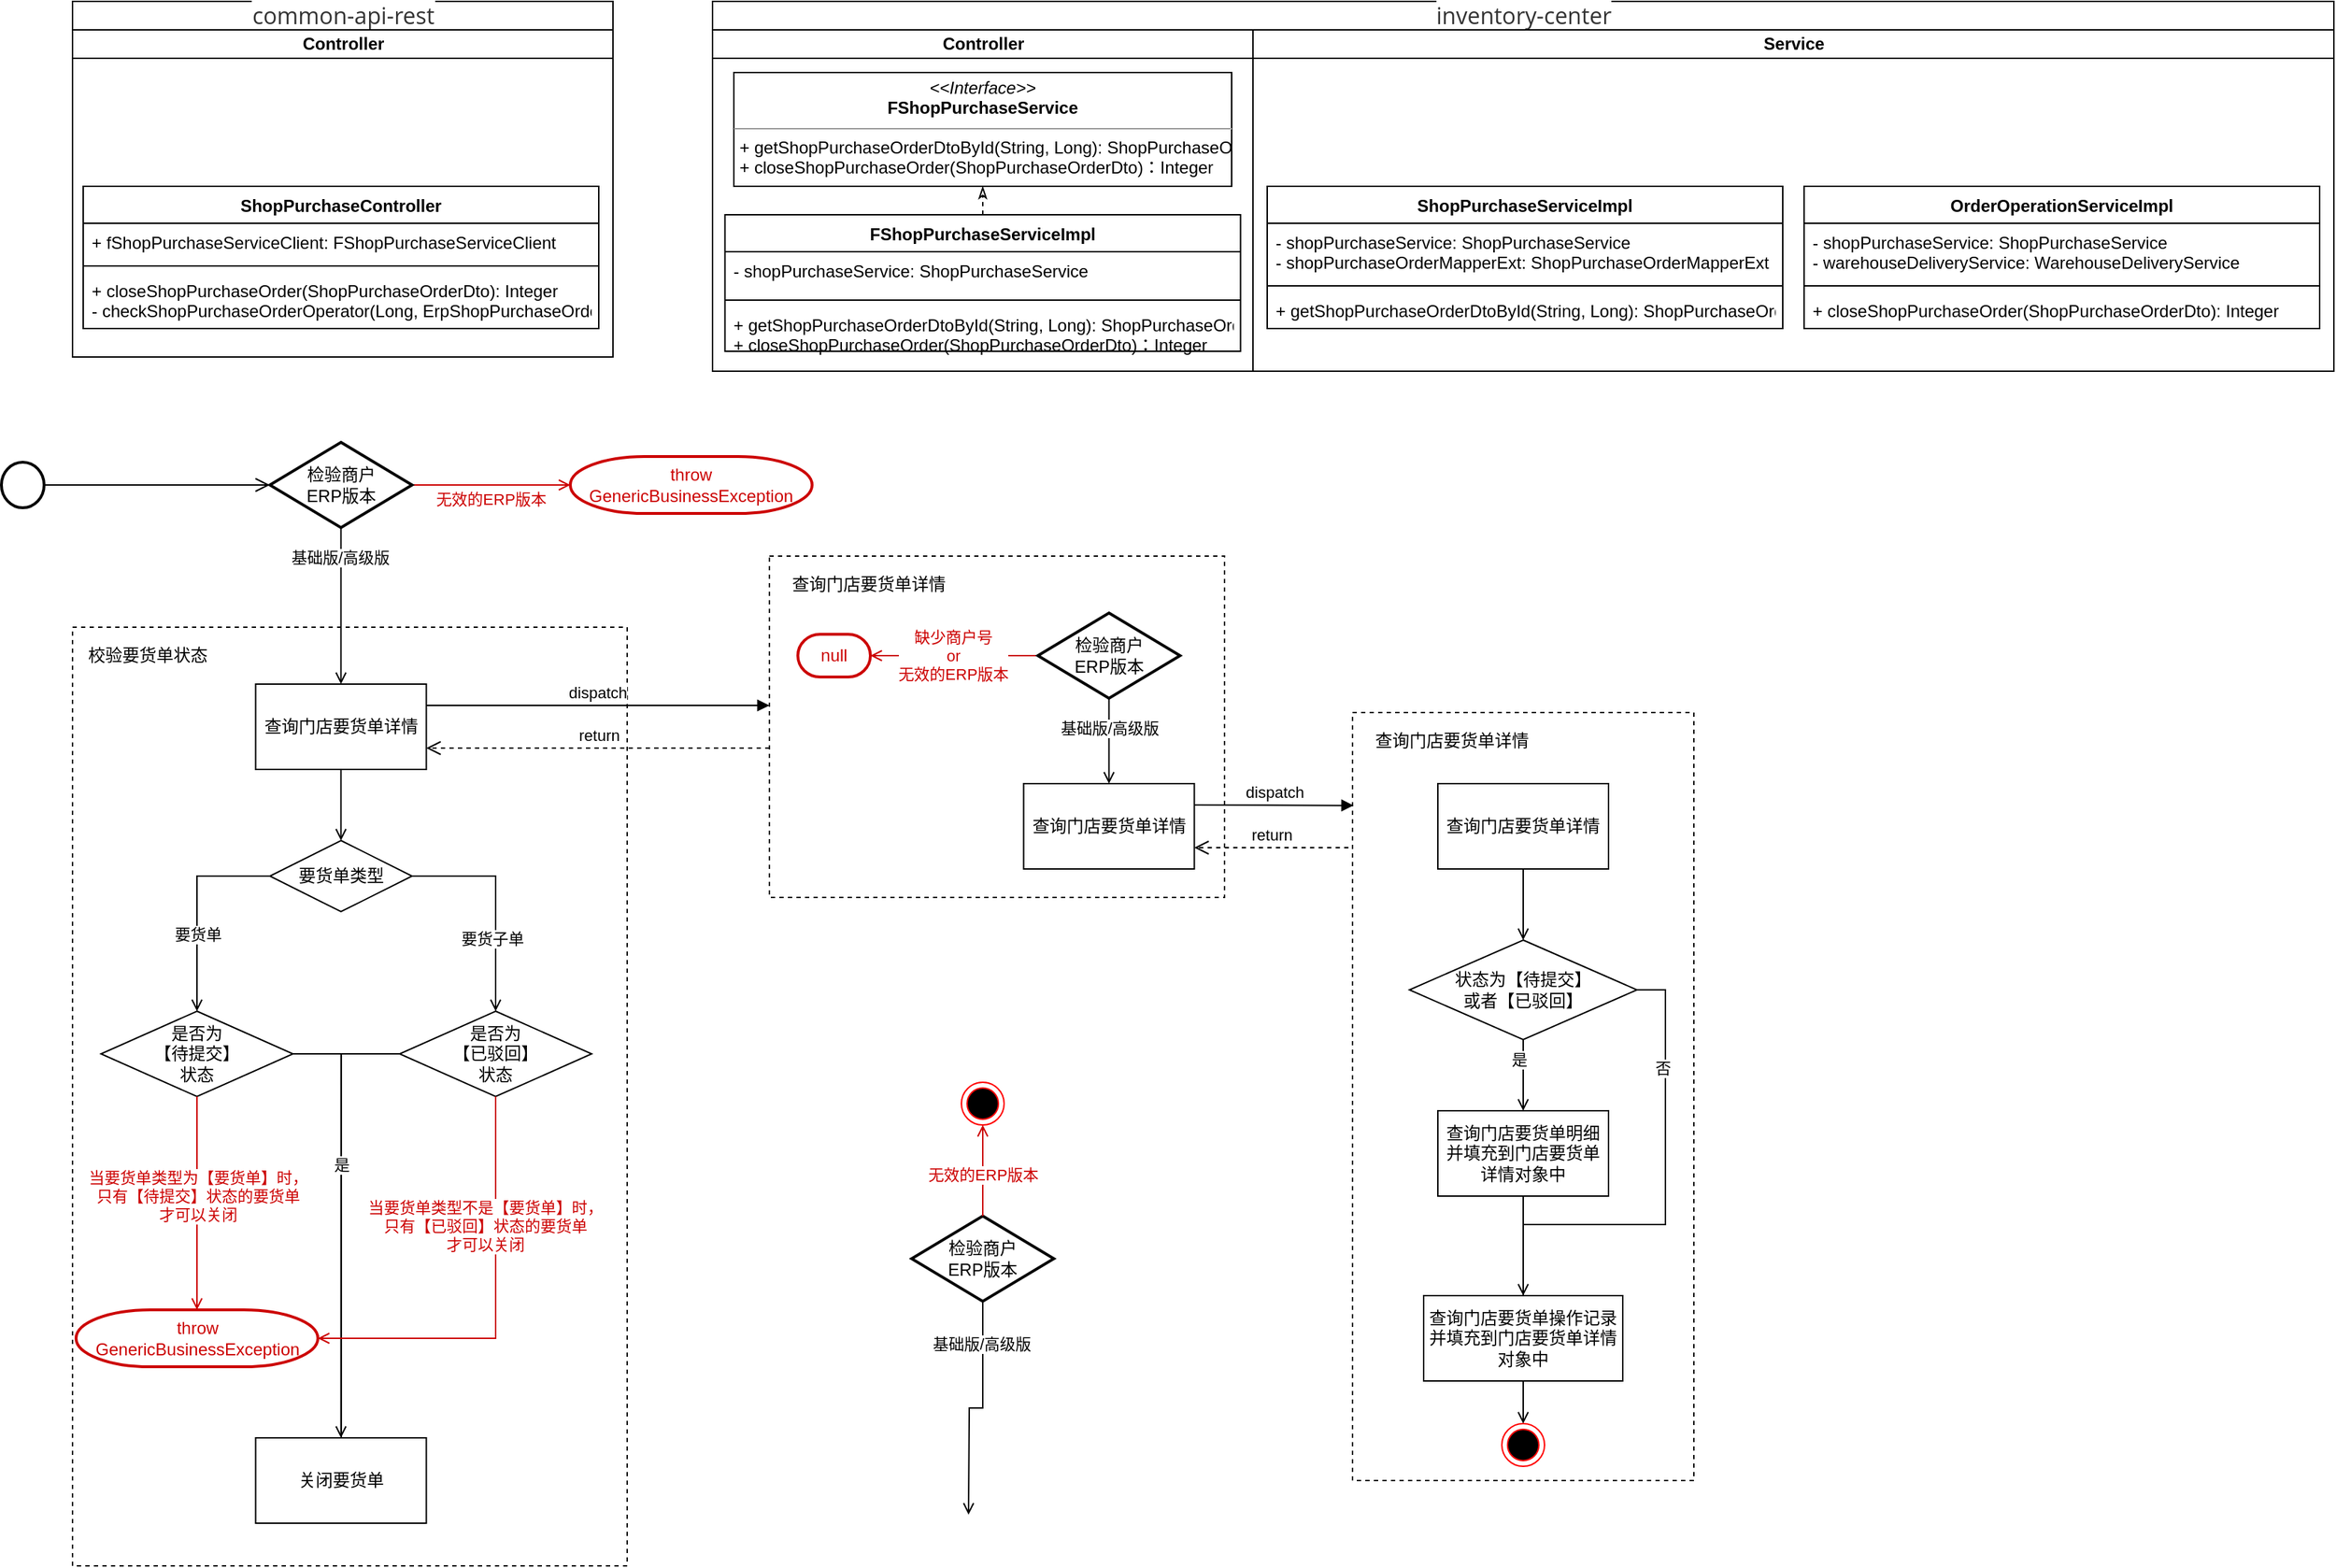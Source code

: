 <mxfile version="14.5.8" type="github">
  <diagram id="kgpKYQtTHZ0yAKxKKP6v" name="关闭要货单">
    <mxGraphModel dx="1422" dy="794" grid="1" gridSize="10" guides="1" tooltips="1" connect="1" arrows="1" fold="1" page="1" pageScale="1" pageWidth="850" pageHeight="1100" math="0" shadow="0">
      <root>
        <mxCell id="0" />
        <mxCell id="1" parent="0" />
        <mxCell id="xdQ87shJHs2RGg50tQHQ-101" value="" style="rounded=0;whiteSpace=wrap;html=1;dashed=1;fillColor=none;" vertex="1" parent="1">
          <mxGeometry x="590" y="860" width="320" height="240" as="geometry" />
        </mxCell>
        <mxCell id="xdQ87shJHs2RGg50tQHQ-79" value="" style="rounded=0;whiteSpace=wrap;html=1;dashed=1;fillColor=none;" vertex="1" parent="1">
          <mxGeometry x="1000" y="970" width="240" height="540" as="geometry" />
        </mxCell>
        <mxCell id="_y9LpxyYnaiCuJYHgKzP-1" value="&lt;span style=&quot;color: rgb(51 , 51 , 51) ; font-family: &amp;#34;open sans&amp;#34; , &amp;#34;clear sans&amp;#34; , &amp;#34;helvetica neue&amp;#34; , &amp;#34;helvetica&amp;#34; , &amp;#34;arial&amp;#34; , sans-serif ; font-size: 16px ; font-weight: 400 ; background-color: rgb(255 , 255 , 255)&quot;&gt;common-api-rest&lt;/span&gt;" style="swimlane;html=1;childLayout=stackLayout;resizeParent=1;resizeParentMax=0;startSize=20;" parent="1" vertex="1">
          <mxGeometry x="100" y="470" width="380" height="250" as="geometry" />
        </mxCell>
        <mxCell id="_y9LpxyYnaiCuJYHgKzP-2" value="Controller" style="swimlane;html=1;startSize=20;" parent="_y9LpxyYnaiCuJYHgKzP-1" vertex="1">
          <mxGeometry y="20" width="380" height="230" as="geometry" />
        </mxCell>
        <mxCell id="_y9LpxyYnaiCuJYHgKzP-5" value="ShopPurchaseController" style="swimlane;fontStyle=1;align=center;verticalAlign=top;childLayout=stackLayout;horizontal=1;startSize=26;horizontalStack=0;resizeParent=1;resizeParentMax=0;resizeLast=0;collapsible=1;marginBottom=0;" parent="_y9LpxyYnaiCuJYHgKzP-2" vertex="1">
          <mxGeometry x="7.5" y="110" width="362.5" height="100" as="geometry" />
        </mxCell>
        <mxCell id="_y9LpxyYnaiCuJYHgKzP-6" value="+ fShopPurchaseServiceClient: FShopPurchaseServiceClient" style="text;strokeColor=none;fillColor=none;align=left;verticalAlign=top;spacingLeft=4;spacingRight=4;overflow=hidden;rotatable=0;points=[[0,0.5],[1,0.5]];portConstraint=eastwest;" parent="_y9LpxyYnaiCuJYHgKzP-5" vertex="1">
          <mxGeometry y="26" width="362.5" height="26" as="geometry" />
        </mxCell>
        <mxCell id="_y9LpxyYnaiCuJYHgKzP-7" value="" style="line;strokeWidth=1;fillColor=none;align=left;verticalAlign=middle;spacingTop=-1;spacingLeft=3;spacingRight=3;rotatable=0;labelPosition=right;points=[];portConstraint=eastwest;" parent="_y9LpxyYnaiCuJYHgKzP-5" vertex="1">
          <mxGeometry y="52" width="362.5" height="8" as="geometry" />
        </mxCell>
        <mxCell id="_y9LpxyYnaiCuJYHgKzP-8" value="+ closeShopPurchaseOrder(ShopPurchaseOrderDto): Integer&#xa;- checkShopPurchaseOrderOperator(Long, ErpShopPurchaseOrderOperatorEnum): void" style="text;strokeColor=none;fillColor=none;align=left;verticalAlign=top;spacingLeft=4;spacingRight=4;overflow=hidden;rotatable=0;points=[[0,0.5],[1,0.5]];portConstraint=eastwest;" parent="_y9LpxyYnaiCuJYHgKzP-5" vertex="1">
          <mxGeometry y="60" width="362.5" height="40" as="geometry" />
        </mxCell>
        <mxCell id="xdQ87shJHs2RGg50tQHQ-33" style="edgeStyle=orthogonalEdgeStyle;rounded=0;orthogonalLoop=1;jettySize=auto;html=1;endArrow=open;endFill=0;entryX=0;entryY=0.5;entryDx=0;entryDy=0;strokeColor=#CC0000;entryPerimeter=0;" edge="1" parent="1" source="_y9LpxyYnaiCuJYHgKzP-14" target="xdQ87shJHs2RGg50tQHQ-97">
          <mxGeometry relative="1" as="geometry">
            <mxPoint x="100" y="810" as="targetPoint" />
          </mxGeometry>
        </mxCell>
        <mxCell id="xdQ87shJHs2RGg50tQHQ-36" value="无效的ERP版本" style="edgeLabel;html=1;align=center;verticalAlign=middle;resizable=0;points=[];fontColor=#CC0000;" vertex="1" connectable="0" parent="xdQ87shJHs2RGg50tQHQ-33">
          <mxGeometry x="-0.177" y="-3" relative="1" as="geometry">
            <mxPoint x="9.25" y="7" as="offset" />
          </mxGeometry>
        </mxCell>
        <mxCell id="xdQ87shJHs2RGg50tQHQ-34" style="edgeStyle=orthogonalEdgeStyle;rounded=0;orthogonalLoop=1;jettySize=auto;html=1;endArrow=open;endFill=0;" edge="1" parent="1" source="_y9LpxyYnaiCuJYHgKzP-14" target="_y9LpxyYnaiCuJYHgKzP-19">
          <mxGeometry relative="1" as="geometry" />
        </mxCell>
        <mxCell id="xdQ87shJHs2RGg50tQHQ-35" value="基础版/高级版" style="edgeLabel;html=1;align=center;verticalAlign=middle;resizable=0;points=[];" vertex="1" connectable="0" parent="xdQ87shJHs2RGg50tQHQ-34">
          <mxGeometry x="-0.623" y="-1" relative="1" as="geometry">
            <mxPoint as="offset" />
          </mxGeometry>
        </mxCell>
        <mxCell id="_y9LpxyYnaiCuJYHgKzP-14" value="检验商户&lt;br&gt;ERP版本" style="strokeWidth=2;html=1;shape=mxgraph.flowchart.decision;whiteSpace=wrap;" parent="1" vertex="1">
          <mxGeometry x="238.75" y="780" width="100" height="60" as="geometry" />
        </mxCell>
        <mxCell id="_y9LpxyYnaiCuJYHgKzP-15" value="" style="rounded=0;whiteSpace=wrap;html=1;dashed=1;fillColor=none;" parent="1" vertex="1">
          <mxGeometry x="100" y="910" width="390" height="660" as="geometry" />
        </mxCell>
        <mxCell id="_y9LpxyYnaiCuJYHgKzP-16" value="校验要货单状态" style="text;html=1;strokeColor=none;fillColor=none;align=center;verticalAlign=middle;whiteSpace=wrap;rounded=0;dashed=1;" parent="1" vertex="1">
          <mxGeometry x="107.5" y="920" width="90" height="20" as="geometry" />
        </mxCell>
        <mxCell id="xdQ87shJHs2RGg50tQHQ-37" style="edgeStyle=orthogonalEdgeStyle;rounded=0;orthogonalLoop=1;jettySize=auto;html=1;endArrow=open;endFill=0;" edge="1" parent="1" source="_y9LpxyYnaiCuJYHgKzP-19" target="_y9LpxyYnaiCuJYHgKzP-20">
          <mxGeometry relative="1" as="geometry" />
        </mxCell>
        <mxCell id="_y9LpxyYnaiCuJYHgKzP-19" value="查询门店要货单详情" style="rounded=0;whiteSpace=wrap;html=1;" parent="1" vertex="1">
          <mxGeometry x="228.75" y="950" width="120" height="60" as="geometry" />
        </mxCell>
        <mxCell id="_y9LpxyYnaiCuJYHgKzP-23" style="edgeStyle=orthogonalEdgeStyle;rounded=0;orthogonalLoop=1;jettySize=auto;html=1;entryX=0.5;entryY=0;entryDx=0;entryDy=0;endArrow=open;endFill=0;labelBackgroundColor=#ffffff;exitX=0;exitY=0.5;exitDx=0;exitDy=0;" parent="1" source="_y9LpxyYnaiCuJYHgKzP-20" target="_y9LpxyYnaiCuJYHgKzP-22" edge="1">
          <mxGeometry relative="1" as="geometry" />
        </mxCell>
        <mxCell id="_y9LpxyYnaiCuJYHgKzP-24" value="&lt;pre style=&quot;background-color: rgb(43 , 43 , 43) ; font-family: , monospace ; font-size: 9.8pt ; color: rgb(169 , 183 , 198)&quot;&gt;&lt;br&gt;&lt;/pre&gt;" style="edgeLabel;html=1;align=center;verticalAlign=middle;resizable=0;points=[];" parent="_y9LpxyYnaiCuJYHgKzP-23" vertex="1" connectable="0">
          <mxGeometry x="0.159" y="3" relative="1" as="geometry">
            <mxPoint as="offset" />
          </mxGeometry>
        </mxCell>
        <mxCell id="_y9LpxyYnaiCuJYHgKzP-29" value="要货单" style="edgeLabel;html=1;align=center;verticalAlign=middle;resizable=0;points=[];fontColor=#000000;" parent="_y9LpxyYnaiCuJYHgKzP-23" vertex="1" connectable="0">
          <mxGeometry x="-0.1" relative="1" as="geometry">
            <mxPoint y="26" as="offset" />
          </mxGeometry>
        </mxCell>
        <mxCell id="_y9LpxyYnaiCuJYHgKzP-27" style="edgeStyle=orthogonalEdgeStyle;rounded=0;orthogonalLoop=1;jettySize=auto;html=1;entryX=0.5;entryY=0;entryDx=0;entryDy=0;labelBackgroundColor=#ffffff;endArrow=open;endFill=0;strokeColor=#000000;fontColor=#000000;exitX=1;exitY=0.5;exitDx=0;exitDy=0;" parent="1" source="_y9LpxyYnaiCuJYHgKzP-20" target="xdQ87shJHs2RGg50tQHQ-1" edge="1">
          <mxGeometry relative="1" as="geometry">
            <Array as="points">
              <mxPoint x="398" y="1085" />
            </Array>
            <mxPoint x="350" y="1180" as="targetPoint" />
          </mxGeometry>
        </mxCell>
        <mxCell id="_y9LpxyYnaiCuJYHgKzP-28" value="要货子单" style="edgeLabel;html=1;align=center;verticalAlign=middle;resizable=0;points=[];fontColor=#000000;" parent="_y9LpxyYnaiCuJYHgKzP-27" vertex="1" connectable="0">
          <mxGeometry x="0.061" y="-2" relative="1" as="geometry">
            <mxPoint x="-0.5" y="21" as="offset" />
          </mxGeometry>
        </mxCell>
        <mxCell id="_y9LpxyYnaiCuJYHgKzP-20" value="要货单类型" style="rhombus;whiteSpace=wrap;html=1;fillColor=#ffffff;" parent="1" vertex="1">
          <mxGeometry x="238.75" y="1060" width="100" height="50" as="geometry" />
        </mxCell>
        <mxCell id="xdQ87shJHs2RGg50tQHQ-38" style="edgeStyle=orthogonalEdgeStyle;rounded=0;orthogonalLoop=1;jettySize=auto;html=1;entryX=0.5;entryY=0;entryDx=0;entryDy=0;endArrow=open;endFill=0;strokeColor=#000000;fontColor=#CC0000;" edge="1" parent="1" source="_y9LpxyYnaiCuJYHgKzP-22" target="xdQ87shJHs2RGg50tQHQ-103">
          <mxGeometry relative="1" as="geometry">
            <Array as="points">
              <mxPoint x="289" y="1210" />
            </Array>
          </mxGeometry>
        </mxCell>
        <mxCell id="_y9LpxyYnaiCuJYHgKzP-22" value="是否为&lt;br&gt;【待提交】&lt;br&gt;状态" style="rhombus;whiteSpace=wrap;html=1;fillColor=#ffffff;" parent="1" vertex="1">
          <mxGeometry x="120" y="1180" width="135" height="60" as="geometry" />
        </mxCell>
        <mxCell id="xdQ87shJHs2RGg50tQHQ-39" style="edgeStyle=orthogonalEdgeStyle;rounded=0;orthogonalLoop=1;jettySize=auto;html=1;endArrow=open;endFill=0;strokeColor=#000000;fontColor=#CC0000;entryX=0.5;entryY=0;entryDx=0;entryDy=0;exitX=0;exitY=0.5;exitDx=0;exitDy=0;" edge="1" parent="1" source="xdQ87shJHs2RGg50tQHQ-1" target="xdQ87shJHs2RGg50tQHQ-103">
          <mxGeometry relative="1" as="geometry">
            <mxPoint x="670" y="1050" as="targetPoint" />
            <Array as="points">
              <mxPoint x="289" y="1210" />
              <mxPoint x="289" y="1510" />
            </Array>
          </mxGeometry>
        </mxCell>
        <mxCell id="xdQ87shJHs2RGg50tQHQ-49" value="&lt;font color=&quot;#000000&quot;&gt;是&lt;/font&gt;" style="edgeLabel;html=1;align=center;verticalAlign=middle;resizable=0;points=[];fontColor=#CC0000;" vertex="1" connectable="0" parent="xdQ87shJHs2RGg50tQHQ-39">
          <mxGeometry x="-0.275" y="-1" relative="1" as="geometry">
            <mxPoint x="0.75" y="-16" as="offset" />
          </mxGeometry>
        </mxCell>
        <mxCell id="xdQ87shJHs2RGg50tQHQ-1" value="是否为&lt;br&gt;【已驳回】&lt;br&gt;状态" style="rhombus;whiteSpace=wrap;html=1;fillColor=#ffffff;" vertex="1" parent="1">
          <mxGeometry x="330" y="1180" width="135" height="60" as="geometry" />
        </mxCell>
        <mxCell id="xdQ87shJHs2RGg50tQHQ-2" value="&lt;span style=&quot;color: rgb(51 , 51 , 51) ; font-family: &amp;#34;open sans&amp;#34; , &amp;#34;clear sans&amp;#34; , &amp;#34;helvetica neue&amp;#34; , &amp;#34;helvetica&amp;#34; , &amp;#34;arial&amp;#34; , sans-serif ; font-size: 16px ; font-weight: 400 ; background-color: rgb(255 , 255 , 255)&quot;&gt;inventory-center&lt;/span&gt;" style="swimlane;html=1;childLayout=stackLayout;resizeParent=1;resizeParentMax=0;startSize=20;" vertex="1" parent="1">
          <mxGeometry x="550" y="470" width="1140" height="260" as="geometry" />
        </mxCell>
        <mxCell id="xdQ87shJHs2RGg50tQHQ-3" value="Controller" style="swimlane;html=1;startSize=20;" vertex="1" parent="xdQ87shJHs2RGg50tQHQ-2">
          <mxGeometry y="20" width="380" height="240" as="geometry" />
        </mxCell>
        <mxCell id="xdQ87shJHs2RGg50tQHQ-11" value="FShopPurchaseServiceImpl" style="swimlane;fontStyle=1;align=center;verticalAlign=top;childLayout=stackLayout;horizontal=1;startSize=26;horizontalStack=0;resizeParent=1;resizeParentMax=0;resizeLast=0;collapsible=1;marginBottom=0;" vertex="1" parent="xdQ87shJHs2RGg50tQHQ-3">
          <mxGeometry x="8.75" y="130" width="362.5" height="96" as="geometry" />
        </mxCell>
        <mxCell id="xdQ87shJHs2RGg50tQHQ-67" value="- shopPurchaseService: ShopPurchaseService" style="text;strokeColor=none;fillColor=none;align=left;verticalAlign=top;spacingLeft=4;spacingRight=4;overflow=hidden;rotatable=0;points=[[0,0.5],[1,0.5]];portConstraint=eastwest;" vertex="1" parent="xdQ87shJHs2RGg50tQHQ-11">
          <mxGeometry y="26" width="362.5" height="30" as="geometry" />
        </mxCell>
        <mxCell id="xdQ87shJHs2RGg50tQHQ-68" value="" style="line;strokeWidth=1;fillColor=none;align=left;verticalAlign=middle;spacingTop=-1;spacingLeft=3;spacingRight=3;rotatable=0;labelPosition=right;points=[];portConstraint=eastwest;" vertex="1" parent="xdQ87shJHs2RGg50tQHQ-11">
          <mxGeometry y="56" width="362.5" height="8" as="geometry" />
        </mxCell>
        <mxCell id="xdQ87shJHs2RGg50tQHQ-12" value="+ getShopPurchaseOrderDtoById(String, Long): ShopPurchaseOrderDto&#xa;+ closeShopPurchaseOrder(ShopPurchaseOrderDto)：Integer" style="text;strokeColor=none;fillColor=none;align=left;verticalAlign=top;spacingLeft=4;spacingRight=4;overflow=hidden;rotatable=0;points=[[0,0.5],[1,0.5]];portConstraint=eastwest;" vertex="1" parent="xdQ87shJHs2RGg50tQHQ-11">
          <mxGeometry y="64" width="362.5" height="32" as="geometry" />
        </mxCell>
        <mxCell id="xdQ87shJHs2RGg50tQHQ-16" value="&lt;p style=&quot;margin: 0px ; margin-top: 4px ; text-align: center&quot;&gt;&lt;i&gt;&amp;lt;&amp;lt;Interface&amp;gt;&amp;gt;&lt;/i&gt;&lt;br&gt;&lt;span style=&quot;font-weight: 700&quot;&gt;FShopPurchaseService&lt;/span&gt;&lt;/p&gt;&lt;hr size=&quot;1&quot;&gt;&lt;p style=&quot;margin: 0px ; margin-left: 4px&quot;&gt;+&amp;nbsp;getShopPurchaseOrderDtoById(String, Long): ShopPurchaseOrderDto&lt;/p&gt;&lt;p style=&quot;margin: 0px ; margin-left: 4px&quot;&gt;+ closeShopPurchaseOrder(ShopPurchaseOrderDto)：Integer&lt;br&gt;&lt;/p&gt;" style="verticalAlign=top;align=left;overflow=fill;fontSize=12;fontFamily=Helvetica;html=1;" vertex="1" parent="xdQ87shJHs2RGg50tQHQ-3">
          <mxGeometry x="15" y="30" width="350" height="80" as="geometry" />
        </mxCell>
        <mxCell id="xdQ87shJHs2RGg50tQHQ-21" value="" style="endArrow=classicThin;dashed=1;html=1;entryX=0.5;entryY=1;entryDx=0;entryDy=0;endFill=0;" edge="1" parent="xdQ87shJHs2RGg50tQHQ-3" source="xdQ87shJHs2RGg50tQHQ-11" target="xdQ87shJHs2RGg50tQHQ-16">
          <mxGeometry width="50" height="50" relative="1" as="geometry">
            <mxPoint x="200" y="410" as="sourcePoint" />
            <mxPoint x="183" y="110" as="targetPoint" />
          </mxGeometry>
        </mxCell>
        <mxCell id="xdQ87shJHs2RGg50tQHQ-10" value="Service" style="swimlane;html=1;startSize=20;" vertex="1" parent="xdQ87shJHs2RGg50tQHQ-2">
          <mxGeometry x="380" y="20" width="760" height="240" as="geometry" />
        </mxCell>
        <mxCell id="xdQ87shJHs2RGg50tQHQ-63" value="ShopPurchaseServiceImpl" style="swimlane;fontStyle=1;align=center;verticalAlign=top;childLayout=stackLayout;horizontal=1;startSize=26;horizontalStack=0;resizeParent=1;resizeParentMax=0;resizeLast=0;collapsible=1;marginBottom=0;" vertex="1" parent="xdQ87shJHs2RGg50tQHQ-10">
          <mxGeometry x="10" y="110" width="362.5" height="100" as="geometry" />
        </mxCell>
        <mxCell id="xdQ87shJHs2RGg50tQHQ-64" value="- shopPurchaseService: ShopPurchaseService&#xa;- shopPurchaseOrderMapperExt: ShopPurchaseOrderMapperExt" style="text;strokeColor=none;fillColor=none;align=left;verticalAlign=top;spacingLeft=4;spacingRight=4;overflow=hidden;rotatable=0;points=[[0,0.5],[1,0.5]];portConstraint=eastwest;" vertex="1" parent="xdQ87shJHs2RGg50tQHQ-63">
          <mxGeometry y="26" width="362.5" height="40" as="geometry" />
        </mxCell>
        <mxCell id="xdQ87shJHs2RGg50tQHQ-65" value="" style="line;strokeWidth=1;fillColor=none;align=left;verticalAlign=middle;spacingTop=-1;spacingLeft=3;spacingRight=3;rotatable=0;labelPosition=right;points=[];portConstraint=eastwest;" vertex="1" parent="xdQ87shJHs2RGg50tQHQ-63">
          <mxGeometry y="66" width="362.5" height="8" as="geometry" />
        </mxCell>
        <mxCell id="xdQ87shJHs2RGg50tQHQ-66" value="+ getShopPurchaseOrderDtoById(String, Long): ShopPurchaseOrderDto" style="text;strokeColor=none;fillColor=none;align=left;verticalAlign=top;spacingLeft=4;spacingRight=4;overflow=hidden;rotatable=0;points=[[0,0.5],[1,0.5]];portConstraint=eastwest;" vertex="1" parent="xdQ87shJHs2RGg50tQHQ-63">
          <mxGeometry y="74" width="362.5" height="26" as="geometry" />
        </mxCell>
        <mxCell id="xdQ87shJHs2RGg50tQHQ-23" value="OrderOperationServiceImpl" style="swimlane;fontStyle=1;align=center;verticalAlign=top;childLayout=stackLayout;horizontal=1;startSize=26;horizontalStack=0;resizeParent=1;resizeParentMax=0;resizeLast=0;collapsible=1;marginBottom=0;" vertex="1" parent="xdQ87shJHs2RGg50tQHQ-10">
          <mxGeometry x="387.5" y="110" width="362.5" height="100" as="geometry" />
        </mxCell>
        <mxCell id="xdQ87shJHs2RGg50tQHQ-24" value="- shopPurchaseService: ShopPurchaseService&#xa;- warehouseDeliveryService: WarehouseDeliveryService" style="text;strokeColor=none;fillColor=none;align=left;verticalAlign=top;spacingLeft=4;spacingRight=4;overflow=hidden;rotatable=0;points=[[0,0.5],[1,0.5]];portConstraint=eastwest;" vertex="1" parent="xdQ87shJHs2RGg50tQHQ-23">
          <mxGeometry y="26" width="362.5" height="40" as="geometry" />
        </mxCell>
        <mxCell id="xdQ87shJHs2RGg50tQHQ-25" value="" style="line;strokeWidth=1;fillColor=none;align=left;verticalAlign=middle;spacingTop=-1;spacingLeft=3;spacingRight=3;rotatable=0;labelPosition=right;points=[];portConstraint=eastwest;" vertex="1" parent="xdQ87shJHs2RGg50tQHQ-23">
          <mxGeometry y="66" width="362.5" height="8" as="geometry" />
        </mxCell>
        <mxCell id="xdQ87shJHs2RGg50tQHQ-26" value="+ closeShopPurchaseOrder(ShopPurchaseOrderDto): Integer" style="text;strokeColor=none;fillColor=none;align=left;verticalAlign=top;spacingLeft=4;spacingRight=4;overflow=hidden;rotatable=0;points=[[0,0.5],[1,0.5]];portConstraint=eastwest;" vertex="1" parent="xdQ87shJHs2RGg50tQHQ-23">
          <mxGeometry y="74" width="362.5" height="26" as="geometry" />
        </mxCell>
        <mxCell id="xdQ87shJHs2RGg50tQHQ-22" value="检验商户&lt;br&gt;ERP版本" style="strokeWidth=2;html=1;shape=mxgraph.flowchart.decision;whiteSpace=wrap;" vertex="1" parent="1">
          <mxGeometry x="690" y="1324" width="100" height="60" as="geometry" />
        </mxCell>
        <mxCell id="xdQ87shJHs2RGg50tQHQ-32" value="" style="edgeStyle=orthogonalEdgeStyle;html=1;verticalAlign=bottom;endArrow=open;endSize=8;endFill=0;exitX=1;exitY=0.5;exitDx=0;exitDy=0;exitPerimeter=0;entryX=0;entryY=0.5;entryDx=0;entryDy=0;entryPerimeter=0;" edge="1" source="xdQ87shJHs2RGg50tQHQ-99" parent="1" target="_y9LpxyYnaiCuJYHgKzP-14">
          <mxGeometry relative="1" as="geometry">
            <mxPoint x="100" y="645" as="targetPoint" />
            <mxPoint x="40" y="645" as="sourcePoint" />
          </mxGeometry>
        </mxCell>
        <mxCell id="xdQ87shJHs2RGg50tQHQ-42" style="edgeStyle=orthogonalEdgeStyle;rounded=0;orthogonalLoop=1;jettySize=auto;html=1;endArrow=open;endFill=0;entryX=0.5;entryY=0;entryDx=0;entryDy=0;strokeColor=#CC0000;exitX=0.5;exitY=1;exitDx=0;exitDy=0;entryPerimeter=0;" edge="1" parent="1" target="xdQ87shJHs2RGg50tQHQ-98" source="_y9LpxyYnaiCuJYHgKzP-22">
          <mxGeometry relative="1" as="geometry">
            <mxPoint x="330" y="1455" as="sourcePoint" />
            <mxPoint x="212.5" y="1440" as="targetPoint" />
          </mxGeometry>
        </mxCell>
        <mxCell id="xdQ87shJHs2RGg50tQHQ-43" value="当要货单类型为【要货单】时，&lt;br&gt;只有【待提交】状态的要货单&lt;br&gt;才可以关闭" style="edgeLabel;html=1;align=center;verticalAlign=middle;resizable=0;points=[];fontColor=#CC0000;" vertex="1" connectable="0" parent="xdQ87shJHs2RGg50tQHQ-42">
          <mxGeometry x="-0.177" y="-3" relative="1" as="geometry">
            <mxPoint x="3" y="8" as="offset" />
          </mxGeometry>
        </mxCell>
        <mxCell id="xdQ87shJHs2RGg50tQHQ-45" style="edgeStyle=orthogonalEdgeStyle;rounded=0;orthogonalLoop=1;jettySize=auto;html=1;endArrow=open;endFill=0;entryX=1;entryY=0.5;entryDx=0;entryDy=0;strokeColor=#CC0000;exitX=0.5;exitY=1;exitDx=0;exitDy=0;entryPerimeter=0;" edge="1" parent="1" target="xdQ87shJHs2RGg50tQHQ-98" source="xdQ87shJHs2RGg50tQHQ-1">
          <mxGeometry relative="1" as="geometry">
            <mxPoint x="648.75" y="1455" as="sourcePoint" />
            <mxPoint x="367.5" y="1440" as="targetPoint" />
            <Array as="points">
              <mxPoint x="398" y="1410" />
            </Array>
          </mxGeometry>
        </mxCell>
        <mxCell id="xdQ87shJHs2RGg50tQHQ-46" value="当要货单类型不是【要货单】时，&lt;br&gt;只有【已驳回】状态的要货单&lt;br&gt;才可以关闭" style="edgeLabel;html=1;align=center;verticalAlign=middle;resizable=0;points=[];fontColor=#CC0000;" vertex="1" connectable="0" parent="xdQ87shJHs2RGg50tQHQ-45">
          <mxGeometry x="-0.177" y="-3" relative="1" as="geometry">
            <mxPoint x="-4.5" y="-31" as="offset" />
          </mxGeometry>
        </mxCell>
        <mxCell id="xdQ87shJHs2RGg50tQHQ-50" style="edgeStyle=orthogonalEdgeStyle;rounded=0;orthogonalLoop=1;jettySize=auto;html=1;endArrow=open;endFill=0;entryX=0.5;entryY=1;entryDx=0;entryDy=0;strokeColor=#CC0000;exitX=0.5;exitY=0;exitDx=0;exitDy=0;exitPerimeter=0;" edge="1" parent="1" target="xdQ87shJHs2RGg50tQHQ-52" source="xdQ87shJHs2RGg50tQHQ-22">
          <mxGeometry relative="1" as="geometry">
            <mxPoint x="878.75" y="1189" as="sourcePoint" />
            <mxPoint x="1088" y="1194" as="targetPoint" />
          </mxGeometry>
        </mxCell>
        <mxCell id="xdQ87shJHs2RGg50tQHQ-51" value="无效的ERP版本" style="edgeLabel;html=1;align=center;verticalAlign=middle;resizable=0;points=[];fontColor=#CC0000;" vertex="1" connectable="0" parent="xdQ87shJHs2RGg50tQHQ-50">
          <mxGeometry x="-0.177" y="-3" relative="1" as="geometry">
            <mxPoint x="-3" y="-3" as="offset" />
          </mxGeometry>
        </mxCell>
        <mxCell id="xdQ87shJHs2RGg50tQHQ-52" value="" style="ellipse;html=1;shape=endState;fillColor=#000000;strokeColor=#ff0000;" vertex="1" parent="1">
          <mxGeometry x="725" y="1230" width="30" height="30" as="geometry" />
        </mxCell>
        <mxCell id="xdQ87shJHs2RGg50tQHQ-53" style="edgeStyle=orthogonalEdgeStyle;rounded=0;orthogonalLoop=1;jettySize=auto;html=1;endArrow=open;endFill=0;exitX=0.5;exitY=1;exitDx=0;exitDy=0;exitPerimeter=0;" edge="1" parent="1" source="xdQ87shJHs2RGg50tQHQ-22">
          <mxGeometry relative="1" as="geometry">
            <mxPoint x="828.8" y="1394" as="sourcePoint" />
            <mxPoint x="730" y="1534" as="targetPoint" />
          </mxGeometry>
        </mxCell>
        <mxCell id="xdQ87shJHs2RGg50tQHQ-54" value="基础版/高级版" style="edgeLabel;html=1;align=center;verticalAlign=middle;resizable=0;points=[];" vertex="1" connectable="0" parent="xdQ87shJHs2RGg50tQHQ-53">
          <mxGeometry x="-0.623" y="-1" relative="1" as="geometry">
            <mxPoint as="offset" />
          </mxGeometry>
        </mxCell>
        <mxCell id="xdQ87shJHs2RGg50tQHQ-56" style="edgeStyle=orthogonalEdgeStyle;rounded=0;orthogonalLoop=1;jettySize=auto;html=1;endArrow=open;endFill=0;entryX=1;entryY=0.5;entryDx=0;entryDy=0;strokeColor=#CC0000;entryPerimeter=0;" edge="1" parent="1" source="xdQ87shJHs2RGg50tQHQ-60" target="xdQ87shJHs2RGg50tQHQ-95">
          <mxGeometry relative="1" as="geometry">
            <mxPoint x="610" y="930" as="targetPoint" />
          </mxGeometry>
        </mxCell>
        <mxCell id="xdQ87shJHs2RGg50tQHQ-57" value="缺少商户号&lt;br&gt;or&lt;br&gt;无效的ERP版本" style="edgeLabel;html=1;align=center;verticalAlign=middle;resizable=0;points=[];fontColor=#CC0000;" vertex="1" connectable="0" parent="xdQ87shJHs2RGg50tQHQ-56">
          <mxGeometry x="-0.177" y="-3" relative="1" as="geometry">
            <mxPoint x="-11.75" y="3" as="offset" />
          </mxGeometry>
        </mxCell>
        <mxCell id="xdQ87shJHs2RGg50tQHQ-58" style="edgeStyle=orthogonalEdgeStyle;rounded=0;orthogonalLoop=1;jettySize=auto;html=1;endArrow=open;endFill=0;entryX=0.5;entryY=0;entryDx=0;entryDy=0;" edge="1" parent="1" source="xdQ87shJHs2RGg50tQHQ-60" target="xdQ87shJHs2RGg50tQHQ-94">
          <mxGeometry relative="1" as="geometry">
            <mxPoint x="828.75" y="1070" as="targetPoint" />
          </mxGeometry>
        </mxCell>
        <mxCell id="xdQ87shJHs2RGg50tQHQ-59" value="基础版/高级版" style="edgeLabel;html=1;align=center;verticalAlign=middle;resizable=0;points=[];" vertex="1" connectable="0" parent="xdQ87shJHs2RGg50tQHQ-58">
          <mxGeometry x="-0.623" y="-1" relative="1" as="geometry">
            <mxPoint x="1" y="9" as="offset" />
          </mxGeometry>
        </mxCell>
        <mxCell id="xdQ87shJHs2RGg50tQHQ-60" value="检验商户&lt;br&gt;ERP版本" style="strokeWidth=2;html=1;shape=mxgraph.flowchart.decision;whiteSpace=wrap;" vertex="1" parent="1">
          <mxGeometry x="778.75" y="900" width="100" height="60" as="geometry" />
        </mxCell>
        <mxCell id="xdQ87shJHs2RGg50tQHQ-73" style="edgeStyle=orthogonalEdgeStyle;rounded=0;orthogonalLoop=1;jettySize=auto;html=1;endArrow=open;endFill=0;strokeColor=#000000;fontColor=#CC0000;" edge="1" parent="1" source="xdQ87shJHs2RGg50tQHQ-69" target="xdQ87shJHs2RGg50tQHQ-70">
          <mxGeometry relative="1" as="geometry" />
        </mxCell>
        <mxCell id="xdQ87shJHs2RGg50tQHQ-69" value="&lt;font color=&quot;#000000&quot;&gt;查询门店要货单详情&lt;/font&gt;" style="rounded=0;whiteSpace=wrap;html=1;fontColor=#CC0000;" vertex="1" parent="1">
          <mxGeometry x="1060" y="1020" width="120" height="60" as="geometry" />
        </mxCell>
        <mxCell id="xdQ87shJHs2RGg50tQHQ-74" style="edgeStyle=orthogonalEdgeStyle;rounded=0;orthogonalLoop=1;jettySize=auto;html=1;endArrow=open;endFill=0;strokeColor=#000000;fontColor=#CC0000;" edge="1" parent="1" source="xdQ87shJHs2RGg50tQHQ-70" target="xdQ87shJHs2RGg50tQHQ-71">
          <mxGeometry relative="1" as="geometry" />
        </mxCell>
        <mxCell id="xdQ87shJHs2RGg50tQHQ-77" value="&lt;font&gt;是&lt;/font&gt;" style="edgeLabel;html=1;align=center;verticalAlign=middle;resizable=0;points=[];" vertex="1" connectable="0" parent="xdQ87shJHs2RGg50tQHQ-74">
          <mxGeometry x="-0.45" y="-3" relative="1" as="geometry">
            <mxPoint as="offset" />
          </mxGeometry>
        </mxCell>
        <mxCell id="xdQ87shJHs2RGg50tQHQ-75" style="edgeStyle=orthogonalEdgeStyle;rounded=0;orthogonalLoop=1;jettySize=auto;html=1;exitX=1;exitY=0.5;exitDx=0;exitDy=0;endArrow=open;endFill=0;strokeColor=#000000;fontColor=#CC0000;" edge="1" parent="1" source="xdQ87shJHs2RGg50tQHQ-70" target="xdQ87shJHs2RGg50tQHQ-72">
          <mxGeometry relative="1" as="geometry">
            <Array as="points">
              <mxPoint x="1220" y="1165" />
              <mxPoint x="1220" y="1330" />
              <mxPoint x="1120" y="1330" />
            </Array>
          </mxGeometry>
        </mxCell>
        <mxCell id="xdQ87shJHs2RGg50tQHQ-78" value="否" style="edgeLabel;html=1;align=center;verticalAlign=middle;resizable=0;points=[];fontColor=#000000;" vertex="1" connectable="0" parent="xdQ87shJHs2RGg50tQHQ-75">
          <mxGeometry x="-0.556" y="-2" relative="1" as="geometry">
            <mxPoint as="offset" />
          </mxGeometry>
        </mxCell>
        <mxCell id="xdQ87shJHs2RGg50tQHQ-70" value="&lt;font color=&quot;#000000&quot;&gt;状态为【待提交】&lt;br&gt;或者【已驳回】&lt;/font&gt;" style="rhombus;whiteSpace=wrap;html=1;fontColor=#CC0000;" vertex="1" parent="1">
          <mxGeometry x="1040" y="1130" width="160" height="70" as="geometry" />
        </mxCell>
        <mxCell id="xdQ87shJHs2RGg50tQHQ-76" style="edgeStyle=orthogonalEdgeStyle;rounded=0;orthogonalLoop=1;jettySize=auto;html=1;endArrow=open;endFill=0;strokeColor=#000000;fontColor=#CC0000;" edge="1" parent="1" source="xdQ87shJHs2RGg50tQHQ-71">
          <mxGeometry relative="1" as="geometry">
            <mxPoint x="1120" y="1470" as="targetPoint" />
          </mxGeometry>
        </mxCell>
        <mxCell id="xdQ87shJHs2RGg50tQHQ-71" value="&lt;font color=&quot;#000000&quot;&gt;查询门店要货单明细&lt;br&gt;并填充到门店要货单详情对象中&lt;br&gt;&lt;/font&gt;" style="rounded=0;whiteSpace=wrap;html=1;fontColor=#CC0000;" vertex="1" parent="1">
          <mxGeometry x="1060" y="1250" width="120" height="60" as="geometry" />
        </mxCell>
        <mxCell id="xdQ87shJHs2RGg50tQHQ-72" value="&lt;font color=&quot;#000000&quot;&gt;查询门店要货单操作记录&lt;br&gt;并填充到门店要货单详情对象中&lt;br&gt;&lt;/font&gt;" style="rounded=0;whiteSpace=wrap;html=1;fontColor=#CC0000;" vertex="1" parent="1">
          <mxGeometry x="1050" y="1380" width="140" height="60" as="geometry" />
        </mxCell>
        <mxCell id="xdQ87shJHs2RGg50tQHQ-80" value="" style="ellipse;html=1;shape=endState;fillColor=#000000;strokeColor=#ff0000;" vertex="1" parent="1">
          <mxGeometry x="1105" y="1470" width="30" height="30" as="geometry" />
        </mxCell>
        <mxCell id="xdQ87shJHs2RGg50tQHQ-81" value="查询门店要货单详情" style="text;html=1;strokeColor=none;fillColor=none;align=center;verticalAlign=middle;whiteSpace=wrap;rounded=0;fontColor=#000000;" vertex="1" parent="1">
          <mxGeometry x="1010" y="980" width="120" height="20" as="geometry" />
        </mxCell>
        <mxCell id="xdQ87shJHs2RGg50tQHQ-86" value="dispatch" style="html=1;verticalAlign=bottom;endArrow=block;strokeColor=#000000;fontColor=#000000;exitX=1;exitY=0.25;exitDx=0;exitDy=0;" edge="1" parent="1" source="_y9LpxyYnaiCuJYHgKzP-19">
          <mxGeometry relative="1" as="geometry">
            <mxPoint x="510" y="840" as="sourcePoint" />
            <mxPoint x="590" y="965" as="targetPoint" />
          </mxGeometry>
        </mxCell>
        <mxCell id="xdQ87shJHs2RGg50tQHQ-87" value="return" style="html=1;verticalAlign=bottom;endArrow=open;dashed=1;endSize=8;strokeColor=#000000;fontColor=#000000;entryX=1;entryY=0.75;entryDx=0;entryDy=0;" edge="1" parent="1" target="_y9LpxyYnaiCuJYHgKzP-19">
          <mxGeometry relative="1" as="geometry">
            <mxPoint x="510" y="916" as="targetPoint" />
            <mxPoint x="590" y="995" as="sourcePoint" />
          </mxGeometry>
        </mxCell>
        <mxCell id="xdQ87shJHs2RGg50tQHQ-92" value="dispatch" style="html=1;verticalAlign=bottom;endArrow=block;strokeColor=#000000;fontColor=#000000;exitX=1;exitY=0.25;exitDx=0;exitDy=0;entryX=0.003;entryY=0.121;entryDx=0;entryDy=0;entryPerimeter=0;" edge="1" parent="1" source="xdQ87shJHs2RGg50tQHQ-94" target="xdQ87shJHs2RGg50tQHQ-79">
          <mxGeometry relative="1" as="geometry">
            <mxPoint x="930" y="1036" as="sourcePoint" />
            <mxPoint x="997" y="1036" as="targetPoint" />
          </mxGeometry>
        </mxCell>
        <mxCell id="xdQ87shJHs2RGg50tQHQ-93" value="return" style="html=1;verticalAlign=bottom;endArrow=open;dashed=1;endSize=8;strokeColor=#000000;fontColor=#000000;exitX=-0.012;exitY=0.176;exitDx=0;exitDy=0;exitPerimeter=0;entryX=1;entryY=0.75;entryDx=0;entryDy=0;" edge="1" parent="1" source="xdQ87shJHs2RGg50tQHQ-79" target="xdQ87shJHs2RGg50tQHQ-94">
          <mxGeometry relative="1" as="geometry">
            <mxPoint x="780" y="995" as="targetPoint" />
            <mxPoint x="960" y="995" as="sourcePoint" />
          </mxGeometry>
        </mxCell>
        <mxCell id="xdQ87shJHs2RGg50tQHQ-94" value="查询门店要货单详情" style="rounded=0;whiteSpace=wrap;html=1;" vertex="1" parent="1">
          <mxGeometry x="768.75" y="1020" width="120" height="60" as="geometry" />
        </mxCell>
        <mxCell id="xdQ87shJHs2RGg50tQHQ-95" value="&lt;font color=&quot;#cc0000&quot;&gt;null&lt;/font&gt;" style="strokeWidth=2;html=1;shape=mxgraph.flowchart.terminator;whiteSpace=wrap;fontColor=#000000;strokeColor=#CC0000;" vertex="1" parent="1">
          <mxGeometry x="610" y="915" width="51" height="30" as="geometry" />
        </mxCell>
        <mxCell id="xdQ87shJHs2RGg50tQHQ-97" value="&lt;font color=&quot;#cc0000&quot;&gt;throw&lt;br&gt;GenericBusinessException&lt;br&gt;&lt;/font&gt;" style="strokeWidth=2;html=1;shape=mxgraph.flowchart.terminator;whiteSpace=wrap;fontColor=#000000;strokeColor=#CC0000;" vertex="1" parent="1">
          <mxGeometry x="450" y="790" width="170" height="40" as="geometry" />
        </mxCell>
        <mxCell id="xdQ87shJHs2RGg50tQHQ-98" value="&lt;font color=&quot;#cc0000&quot;&gt;throw&lt;br&gt;GenericBusinessException&lt;br&gt;&lt;/font&gt;" style="strokeWidth=2;html=1;shape=mxgraph.flowchart.terminator;whiteSpace=wrap;fontColor=#000000;strokeColor=#CC0000;" vertex="1" parent="1">
          <mxGeometry x="102.5" y="1390" width="170" height="40" as="geometry" />
        </mxCell>
        <mxCell id="xdQ87shJHs2RGg50tQHQ-99" value="" style="strokeWidth=2;html=1;shape=mxgraph.flowchart.start_2;whiteSpace=wrap;fontColor=#000000;" vertex="1" parent="1">
          <mxGeometry x="50" y="794" width="30" height="32" as="geometry" />
        </mxCell>
        <mxCell id="xdQ87shJHs2RGg50tQHQ-102" value="查询门店要货单详情" style="text;html=1;strokeColor=none;fillColor=none;align=center;verticalAlign=middle;whiteSpace=wrap;rounded=0;fontColor=#000000;" vertex="1" parent="1">
          <mxGeometry x="600" y="870" width="120" height="20" as="geometry" />
        </mxCell>
        <mxCell id="xdQ87shJHs2RGg50tQHQ-103" value="关闭要货单" style="rounded=0;whiteSpace=wrap;html=1;" vertex="1" parent="1">
          <mxGeometry x="228.75" y="1480" width="120" height="60" as="geometry" />
        </mxCell>
      </root>
    </mxGraphModel>
  </diagram>
</mxfile>
